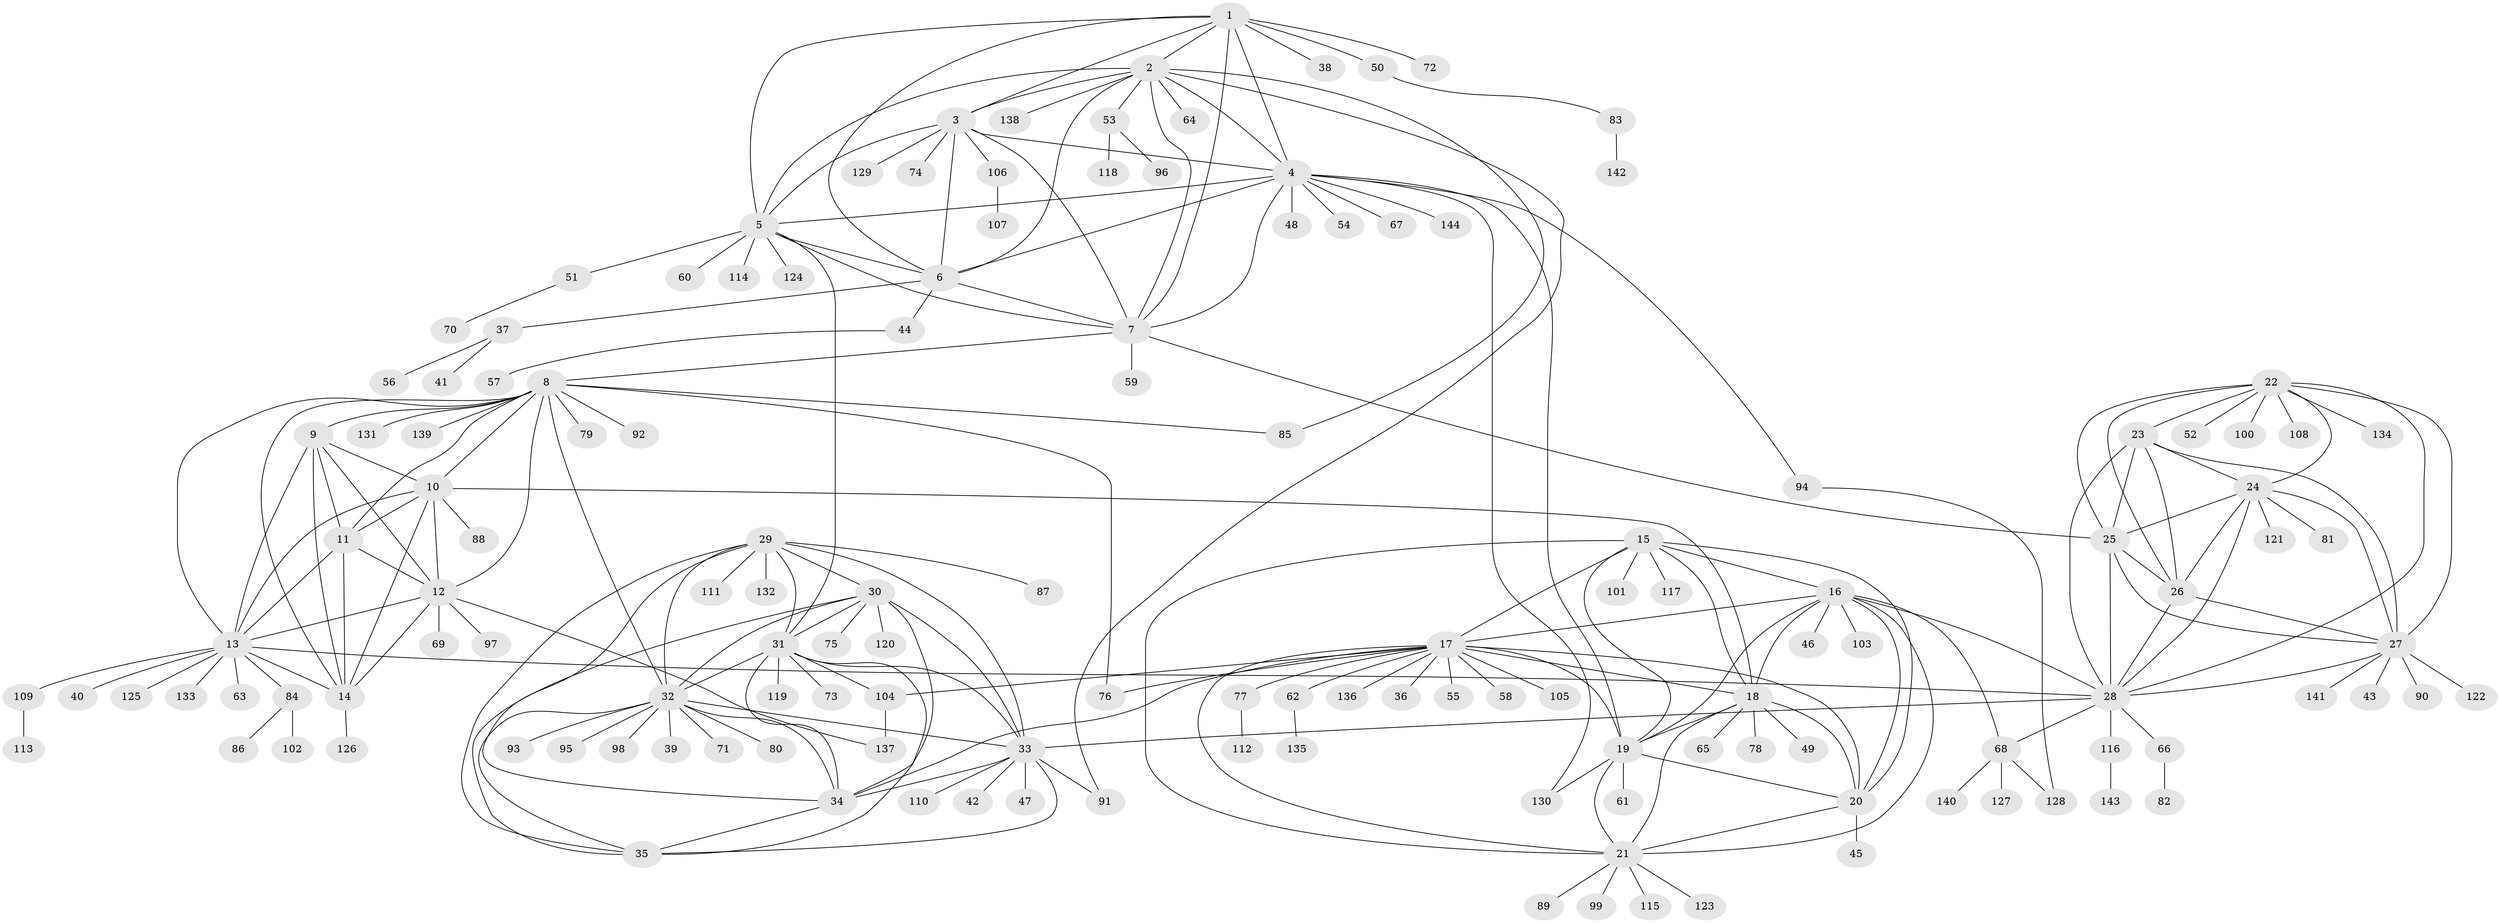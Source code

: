 // Generated by graph-tools (version 1.1) at 2025/37/03/09/25 02:37:16]
// undirected, 144 vertices, 232 edges
graph export_dot {
graph [start="1"]
  node [color=gray90,style=filled];
  1;
  2;
  3;
  4;
  5;
  6;
  7;
  8;
  9;
  10;
  11;
  12;
  13;
  14;
  15;
  16;
  17;
  18;
  19;
  20;
  21;
  22;
  23;
  24;
  25;
  26;
  27;
  28;
  29;
  30;
  31;
  32;
  33;
  34;
  35;
  36;
  37;
  38;
  39;
  40;
  41;
  42;
  43;
  44;
  45;
  46;
  47;
  48;
  49;
  50;
  51;
  52;
  53;
  54;
  55;
  56;
  57;
  58;
  59;
  60;
  61;
  62;
  63;
  64;
  65;
  66;
  67;
  68;
  69;
  70;
  71;
  72;
  73;
  74;
  75;
  76;
  77;
  78;
  79;
  80;
  81;
  82;
  83;
  84;
  85;
  86;
  87;
  88;
  89;
  90;
  91;
  92;
  93;
  94;
  95;
  96;
  97;
  98;
  99;
  100;
  101;
  102;
  103;
  104;
  105;
  106;
  107;
  108;
  109;
  110;
  111;
  112;
  113;
  114;
  115;
  116;
  117;
  118;
  119;
  120;
  121;
  122;
  123;
  124;
  125;
  126;
  127;
  128;
  129;
  130;
  131;
  132;
  133;
  134;
  135;
  136;
  137;
  138;
  139;
  140;
  141;
  142;
  143;
  144;
  1 -- 2;
  1 -- 3;
  1 -- 4;
  1 -- 5;
  1 -- 6;
  1 -- 7;
  1 -- 38;
  1 -- 50;
  1 -- 72;
  2 -- 3;
  2 -- 4;
  2 -- 5;
  2 -- 6;
  2 -- 7;
  2 -- 53;
  2 -- 64;
  2 -- 85;
  2 -- 91;
  2 -- 138;
  3 -- 4;
  3 -- 5;
  3 -- 6;
  3 -- 7;
  3 -- 74;
  3 -- 106;
  3 -- 129;
  4 -- 5;
  4 -- 6;
  4 -- 7;
  4 -- 19;
  4 -- 48;
  4 -- 54;
  4 -- 67;
  4 -- 94;
  4 -- 130;
  4 -- 144;
  5 -- 6;
  5 -- 7;
  5 -- 31;
  5 -- 51;
  5 -- 60;
  5 -- 114;
  5 -- 124;
  6 -- 7;
  6 -- 37;
  6 -- 44;
  7 -- 8;
  7 -- 25;
  7 -- 59;
  8 -- 9;
  8 -- 10;
  8 -- 11;
  8 -- 12;
  8 -- 13;
  8 -- 14;
  8 -- 32;
  8 -- 76;
  8 -- 79;
  8 -- 85;
  8 -- 92;
  8 -- 131;
  8 -- 139;
  9 -- 10;
  9 -- 11;
  9 -- 12;
  9 -- 13;
  9 -- 14;
  10 -- 11;
  10 -- 12;
  10 -- 13;
  10 -- 14;
  10 -- 18;
  10 -- 88;
  11 -- 12;
  11 -- 13;
  11 -- 14;
  12 -- 13;
  12 -- 14;
  12 -- 69;
  12 -- 97;
  12 -- 137;
  13 -- 14;
  13 -- 28;
  13 -- 40;
  13 -- 63;
  13 -- 84;
  13 -- 109;
  13 -- 125;
  13 -- 133;
  14 -- 126;
  15 -- 16;
  15 -- 17;
  15 -- 18;
  15 -- 19;
  15 -- 20;
  15 -- 21;
  15 -- 101;
  15 -- 117;
  16 -- 17;
  16 -- 18;
  16 -- 19;
  16 -- 20;
  16 -- 21;
  16 -- 28;
  16 -- 46;
  16 -- 68;
  16 -- 103;
  17 -- 18;
  17 -- 19;
  17 -- 20;
  17 -- 21;
  17 -- 34;
  17 -- 36;
  17 -- 55;
  17 -- 58;
  17 -- 62;
  17 -- 76;
  17 -- 77;
  17 -- 104;
  17 -- 105;
  17 -- 136;
  18 -- 19;
  18 -- 20;
  18 -- 21;
  18 -- 49;
  18 -- 65;
  18 -- 78;
  19 -- 20;
  19 -- 21;
  19 -- 61;
  19 -- 130;
  20 -- 21;
  20 -- 45;
  21 -- 89;
  21 -- 99;
  21 -- 115;
  21 -- 123;
  22 -- 23;
  22 -- 24;
  22 -- 25;
  22 -- 26;
  22 -- 27;
  22 -- 28;
  22 -- 52;
  22 -- 100;
  22 -- 108;
  22 -- 134;
  23 -- 24;
  23 -- 25;
  23 -- 26;
  23 -- 27;
  23 -- 28;
  24 -- 25;
  24 -- 26;
  24 -- 27;
  24 -- 28;
  24 -- 81;
  24 -- 121;
  25 -- 26;
  25 -- 27;
  25 -- 28;
  26 -- 27;
  26 -- 28;
  27 -- 28;
  27 -- 43;
  27 -- 90;
  27 -- 122;
  27 -- 141;
  28 -- 33;
  28 -- 66;
  28 -- 68;
  28 -- 116;
  29 -- 30;
  29 -- 31;
  29 -- 32;
  29 -- 33;
  29 -- 34;
  29 -- 35;
  29 -- 87;
  29 -- 111;
  29 -- 132;
  30 -- 31;
  30 -- 32;
  30 -- 33;
  30 -- 34;
  30 -- 35;
  30 -- 75;
  30 -- 120;
  31 -- 32;
  31 -- 33;
  31 -- 34;
  31 -- 35;
  31 -- 73;
  31 -- 104;
  31 -- 119;
  32 -- 33;
  32 -- 34;
  32 -- 35;
  32 -- 39;
  32 -- 71;
  32 -- 80;
  32 -- 93;
  32 -- 95;
  32 -- 98;
  33 -- 34;
  33 -- 35;
  33 -- 42;
  33 -- 47;
  33 -- 91;
  33 -- 110;
  34 -- 35;
  37 -- 41;
  37 -- 56;
  44 -- 57;
  50 -- 83;
  51 -- 70;
  53 -- 96;
  53 -- 118;
  62 -- 135;
  66 -- 82;
  68 -- 127;
  68 -- 128;
  68 -- 140;
  77 -- 112;
  83 -- 142;
  84 -- 86;
  84 -- 102;
  94 -- 128;
  104 -- 137;
  106 -- 107;
  109 -- 113;
  116 -- 143;
}
